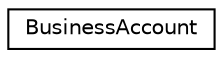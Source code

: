 digraph "Graphical Class Hierarchy"
{
  edge [fontname="Helvetica",fontsize="10",labelfontname="Helvetica",labelfontsize="10"];
  node [fontname="Helvetica",fontsize="10",shape=record];
  rankdir="LR";
  Node0 [label="BusinessAccount",height=0.2,width=0.4,color="black", fillcolor="white", style="filled",URL="$class_business_account.html"];
}
